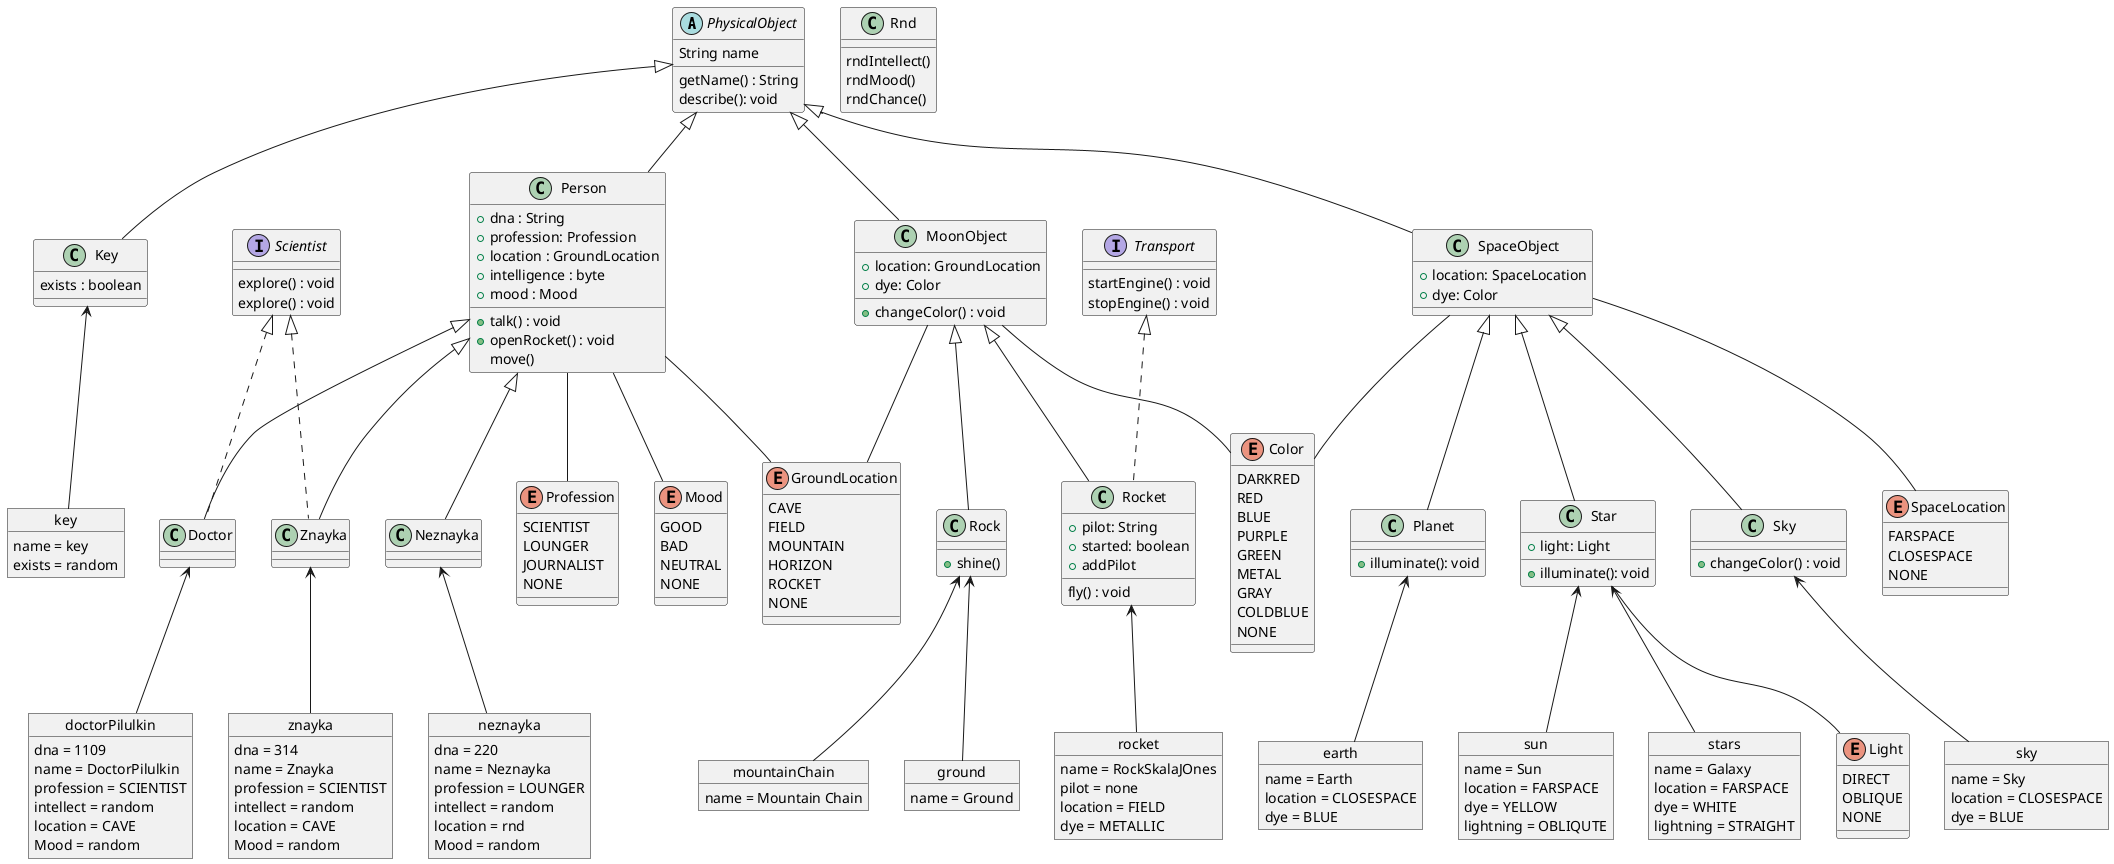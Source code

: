 @startuml

abstract class PhysicalObject{
String name

getName() : String
describe(): void
}

class Key extends PhysicalObject{
exists : boolean
}

class Rnd{
rndIntellect()
rndMood()
rndChance()
}

class Person extends PhysicalObject{
+dna : String
+profession: Profession
+location : GroundLocation
+intelligence : byte
+mood : Mood



+ talk() : void
+ openRocket() : void
move()
}

interface Transport{
startEngine() : void
stopEngine() : void
}


interface Scientist{
explore() : void
explore() : void
}


class Doctor extends Person implements Scientist{
}

class Znayka extends Person implements Scientist{}

class Neznayka extends Person{

}

class SpaceObject extends PhysicalObject{

+location: SpaceLocation
+dye: Color
}


class Planet extends SpaceObject{
+ illuminate(): void

}

class Star extends SpaceObject{
+ light: Light
+ illuminate(): void
}

class Sky extends SpaceObject{
+ changeColor() : void
}
class MoonObject extends PhysicalObject{
+ changeColor() : void
+ location: GroundLocation
+ dye: Color

}

class Rock extends MoonObject{

+ shine()
}
class Rocket extends MoonObject implements Transport{
+pilot: String
+started: boolean
+ addPilot

fly() : void
}


object znayka{
dna = 314
name = Znayka
profession = SCIENTIST
intellect = random
location = CAVE
Mood = random

}
object doctorPilulkin{
dna = 1109
name = DoctorPilulkin
profession = SCIENTIST
intellect = random
location = CAVE
Mood = random
}

object neznayka{
dna = 220
name = Neznayka
profession = LOUNGER
intellect = random
location = rnd
Mood = random

}
object rocket{
name = RockSkalaJOnes
pilot = none
location = FIELD
dye = METALLIC
}
object mountainChain{
name = Mountain Chain
}

object ground{
name = Ground
}
object earth{
name = Earth
location = CLOSESPACE
dye = BLUE
}
object sun{
name = Sun
location = FARSPACE
dye = YELLOW
lightning = OBLIQUTE
}
object sky{
name = Sky
location = CLOSESPACE
dye = BLUE
}
object stars{
name = Galaxy
location = FARSPACE
dye = WHITE
lightning = STRAIGHT
}

object key{
name = key
exists = random
}

enum GroundLocation{
CAVE
FIELD
MOUNTAIN
HORIZON
ROCKET
NONE
}

enum Profession{
SCIENTIST
LOUNGER
JOURNALIST
NONE

}
enum Color{
DARKRED
RED
BLUE
PURPLE
GREEN
METAL
GRAY
COLDBLUE
NONE
}

enum SpaceLocation{
FARSPACE
CLOSESPACE
NONE
}

enum Mood{
GOOD
BAD
NEUTRAL
NONE
}

enum Light{
DIRECT
OBLIQUE
NONE
}

Doctor <-- doctorPilulkin
Znayka <-- znayka
Neznayka <-- neznayka
Star <-- stars
Star <-- sun
Sky <-- sky
Planet <-- earth
Rock <-- mountainChain
Rocket <-- rocket
Rock <-- ground
Key <-- key

Person -- Profession
Person -- GroundLocation
SpaceObject -- Color
SpaceObject -- SpaceLocation
MoonObject -- GroundLocation
MoonObject -- Color
Person -- Mood
Star -- Light


@enduml
